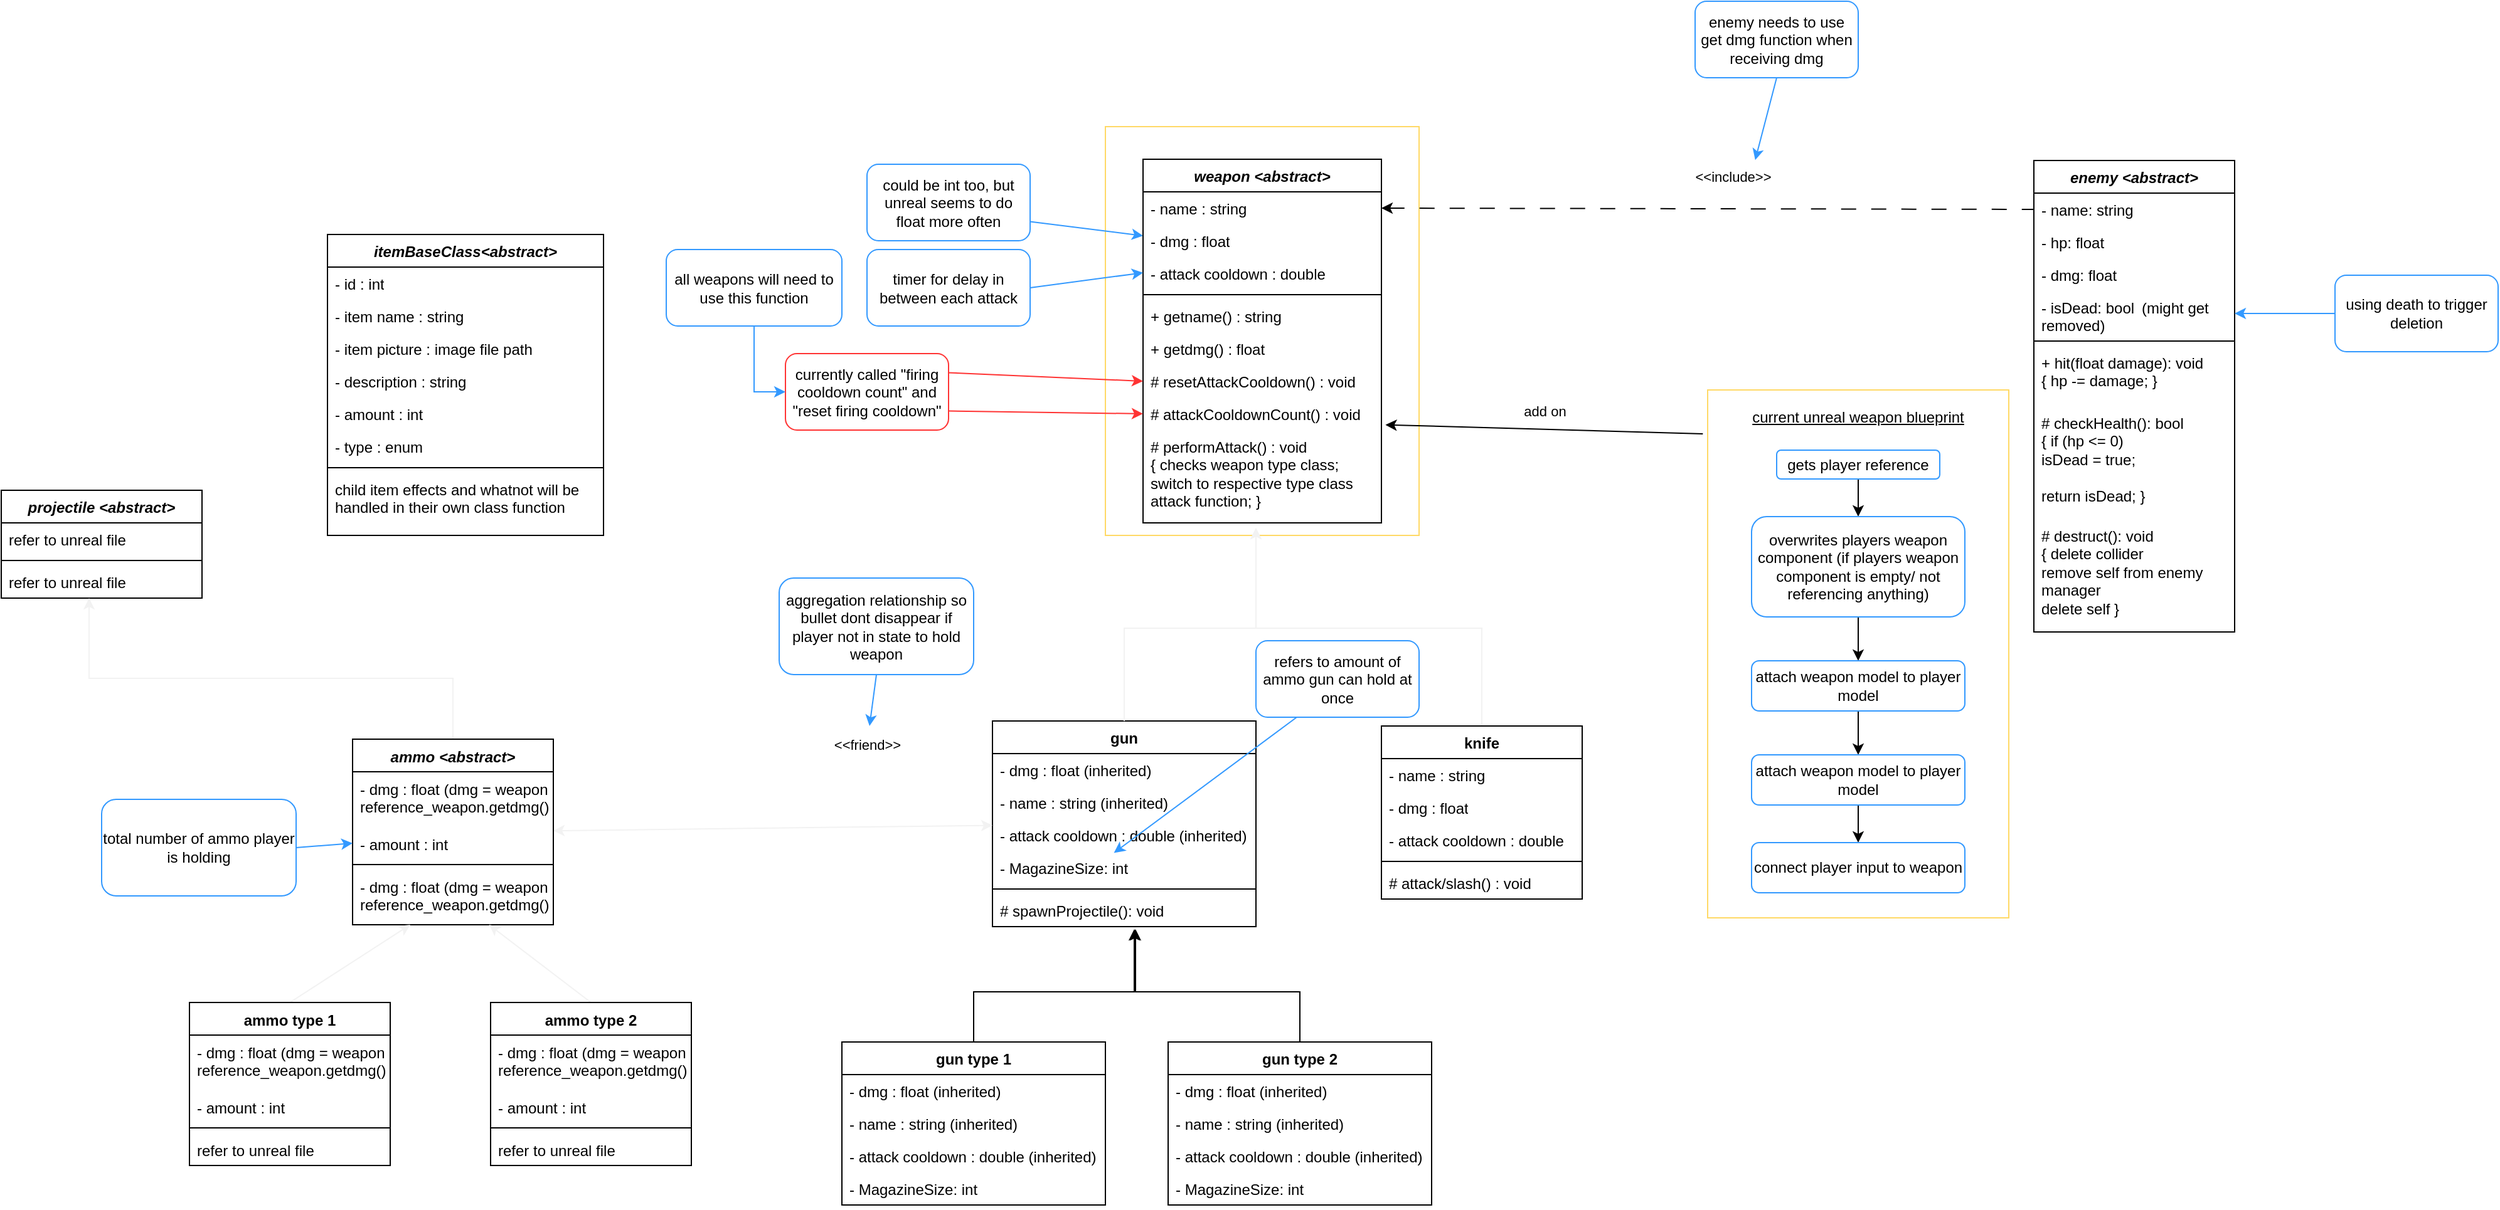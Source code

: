 <mxfile version="24.6.4" type="device">
  <diagram name="Page-1" id="6MPBKqMcZj6GRGKp0TaY">
    <mxGraphModel dx="1582" dy="923" grid="1" gridSize="10" guides="1" tooltips="1" connect="1" arrows="1" fold="1" page="0" pageScale="1" pageWidth="850" pageHeight="1100" math="0" shadow="0">
      <root>
        <mxCell id="0" />
        <mxCell id="1" parent="0" />
        <mxCell id="6zPrzkhNBLhy1z3i9wGa-2" value="" style="whiteSpace=wrap;html=1;fillColor=none;strokeColor=#FFD966;movable=1;resizable=1;rotatable=1;deletable=1;editable=1;locked=0;connectable=1;" parent="1" vertex="1">
          <mxGeometry x="440" y="-250" width="250" height="326" as="geometry" />
        </mxCell>
        <mxCell id="JXRb00SrN08mzoMpd-NG-2" value="gun" style="swimlane;fontStyle=1;align=center;verticalAlign=top;childLayout=stackLayout;horizontal=1;startSize=26;horizontalStack=0;resizeParent=1;resizeParentMax=0;resizeLast=0;collapsible=1;marginBottom=0;whiteSpace=wrap;html=1;" parent="1" vertex="1">
          <mxGeometry x="350" y="224" width="210" height="164" as="geometry" />
        </mxCell>
        <mxCell id="JXRb00SrN08mzoMpd-NG-5" value="- dmg : float (inherited)" style="text;strokeColor=none;fillColor=none;align=left;verticalAlign=top;spacingLeft=4;spacingRight=4;overflow=hidden;rotatable=0;points=[[0,0.5],[1,0.5]];portConstraint=eastwest;whiteSpace=wrap;html=1;" parent="JXRb00SrN08mzoMpd-NG-2" vertex="1">
          <mxGeometry y="26" width="210" height="26" as="geometry" />
        </mxCell>
        <mxCell id="JXRb00SrN08mzoMpd-NG-3" value="- name : string (inherited)" style="text;strokeColor=none;fillColor=none;align=left;verticalAlign=top;spacingLeft=4;spacingRight=4;overflow=hidden;rotatable=0;points=[[0,0.5],[1,0.5]];portConstraint=eastwest;whiteSpace=wrap;html=1;" parent="JXRb00SrN08mzoMpd-NG-2" vertex="1">
          <mxGeometry y="52" width="210" height="26" as="geometry" />
        </mxCell>
        <mxCell id="6zPrzkhNBLhy1z3i9wGa-43" value="- attack cooldown : double (inherited)" style="text;strokeColor=none;fillColor=none;align=left;verticalAlign=top;spacingLeft=4;spacingRight=4;overflow=hidden;rotatable=0;points=[[0,0.5],[1,0.5]];portConstraint=eastwest;whiteSpace=wrap;html=1;" parent="JXRb00SrN08mzoMpd-NG-2" vertex="1">
          <mxGeometry y="78" width="210" height="26" as="geometry" />
        </mxCell>
        <mxCell id="JXRb00SrN08mzoMpd-NG-10" value="- MagazineSize: int" style="text;strokeColor=none;fillColor=none;align=left;verticalAlign=top;spacingLeft=4;spacingRight=4;overflow=hidden;rotatable=0;points=[[0,0.5],[1,0.5]];portConstraint=eastwest;whiteSpace=wrap;html=1;" parent="JXRb00SrN08mzoMpd-NG-2" vertex="1">
          <mxGeometry y="104" width="210" height="26" as="geometry" />
        </mxCell>
        <mxCell id="_mh84VMPJjk686MAF9o1-27" value="" style="line;strokeWidth=1;fillColor=none;align=left;verticalAlign=middle;spacingTop=-1;spacingLeft=3;spacingRight=3;rotatable=0;labelPosition=right;points=[];portConstraint=eastwest;strokeColor=inherit;" parent="JXRb00SrN08mzoMpd-NG-2" vertex="1">
          <mxGeometry y="130" width="210" height="8" as="geometry" />
        </mxCell>
        <mxCell id="_mh84VMPJjk686MAF9o1-26" value="# spawnProjectile(): void" style="text;strokeColor=none;fillColor=none;align=left;verticalAlign=top;spacingLeft=4;spacingRight=4;overflow=hidden;rotatable=0;points=[[0,0.5],[1,0.5]];portConstraint=eastwest;whiteSpace=wrap;html=1;" parent="JXRb00SrN08mzoMpd-NG-2" vertex="1">
          <mxGeometry y="138" width="210" height="26" as="geometry" />
        </mxCell>
        <mxCell id="JXRb00SrN08mzoMpd-NG-8" style="rounded=0;orthogonalLoop=1;jettySize=auto;html=1;exitX=1;exitY=0.75;exitDx=0;exitDy=0;strokeColor=#3399FF;endArrow=classic;endFill=1;entryX=0;entryY=0.346;entryDx=0;entryDy=0;entryPerimeter=0;" parent="1" source="6zPrzkhNBLhy1z3i9wGa-31" target="6zPrzkhNBLhy1z3i9wGa-23" edge="1">
          <mxGeometry relative="1" as="geometry">
            <mxPoint x="750" y="-80.5" as="sourcePoint" />
            <mxPoint x="470" y="-50" as="targetPoint" />
          </mxGeometry>
        </mxCell>
        <mxCell id="JXRb00SrN08mzoMpd-NG-12" style="rounded=0;orthogonalLoop=1;jettySize=auto;html=1;exitX=0.25;exitY=1;exitDx=0;exitDy=0;entryX=0.461;entryY=0.046;entryDx=0;entryDy=0;entryPerimeter=0;strokeColor=#3399FF;" parent="1" source="6zPrzkhNBLhy1z3i9wGa-32" target="JXRb00SrN08mzoMpd-NG-10" edge="1">
          <mxGeometry relative="1" as="geometry">
            <mxPoint x="600" y="288.5" as="sourcePoint" />
          </mxGeometry>
        </mxCell>
        <mxCell id="JXRb00SrN08mzoMpd-NG-13" value="&lt;i&gt;projectile &amp;lt;abstract&amp;gt;&lt;/i&gt;" style="swimlane;fontStyle=1;align=center;verticalAlign=top;childLayout=stackLayout;horizontal=1;startSize=26;horizontalStack=0;resizeParent=1;resizeParentMax=0;resizeLast=0;collapsible=1;marginBottom=0;whiteSpace=wrap;html=1;" parent="1" vertex="1">
          <mxGeometry x="-440" y="40" width="160" height="86" as="geometry" />
        </mxCell>
        <mxCell id="JXRb00SrN08mzoMpd-NG-14" value="refer to unreal file" style="text;strokeColor=none;fillColor=none;align=left;verticalAlign=top;spacingLeft=4;spacingRight=4;overflow=hidden;rotatable=0;points=[[0,0.5],[1,0.5]];portConstraint=eastwest;whiteSpace=wrap;html=1;" parent="JXRb00SrN08mzoMpd-NG-13" vertex="1">
          <mxGeometry y="26" width="160" height="26" as="geometry" />
        </mxCell>
        <mxCell id="JXRb00SrN08mzoMpd-NG-17" value="" style="line;strokeWidth=1;fillColor=none;align=left;verticalAlign=middle;spacingTop=-1;spacingLeft=3;spacingRight=3;rotatable=0;labelPosition=right;points=[];portConstraint=eastwest;strokeColor=inherit;" parent="JXRb00SrN08mzoMpd-NG-13" vertex="1">
          <mxGeometry y="52" width="160" height="8" as="geometry" />
        </mxCell>
        <mxCell id="JXRb00SrN08mzoMpd-NG-23" value="refer to unreal file" style="text;strokeColor=none;fillColor=none;align=left;verticalAlign=top;spacingLeft=4;spacingRight=4;overflow=hidden;rotatable=0;points=[[0,0.5],[1,0.5]];portConstraint=eastwest;whiteSpace=wrap;html=1;" parent="JXRb00SrN08mzoMpd-NG-13" vertex="1">
          <mxGeometry y="60" width="160" height="26" as="geometry" />
        </mxCell>
        <mxCell id="JXRb00SrN08mzoMpd-NG-29" style="edgeStyle=none;rounded=0;orthogonalLoop=1;jettySize=auto;html=1;strokeColor=#F2F2F2;align=center;verticalAlign=middle;fontFamily=Helvetica;fontSize=11;fontColor=default;labelBackgroundColor=default;endArrow=classic;startArrow=classic;startFill=1;" parent="1" source="JXRb00SrN08mzoMpd-NG-24" target="JXRb00SrN08mzoMpd-NG-2" edge="1">
          <mxGeometry relative="1" as="geometry" />
        </mxCell>
        <mxCell id="JXRb00SrN08mzoMpd-NG-32" style="edgeStyle=orthogonalEdgeStyle;rounded=0;orthogonalLoop=1;jettySize=auto;html=1;exitX=0.5;exitY=0;exitDx=0;exitDy=0;strokeColor=#F2F2F2;align=center;verticalAlign=middle;fontFamily=Helvetica;fontSize=11;fontColor=default;labelBackgroundColor=default;endArrow=classic;" parent="1" source="JXRb00SrN08mzoMpd-NG-24" target="JXRb00SrN08mzoMpd-NG-23" edge="1">
          <mxGeometry relative="1" as="geometry">
            <Array as="points">
              <mxPoint x="-80" y="190" />
              <mxPoint x="-370" y="190" />
            </Array>
          </mxGeometry>
        </mxCell>
        <mxCell id="JXRb00SrN08mzoMpd-NG-24" value="&lt;i&gt;ammo &amp;lt;abstract&amp;gt;&lt;/i&gt;" style="swimlane;fontStyle=1;align=center;verticalAlign=top;childLayout=stackLayout;horizontal=1;startSize=26;horizontalStack=0;resizeParent=1;resizeParentMax=0;resizeLast=0;collapsible=1;marginBottom=0;whiteSpace=wrap;html=1;" parent="1" vertex="1">
          <mxGeometry x="-160" y="238.5" width="160" height="148" as="geometry" />
        </mxCell>
        <mxCell id="JXRb00SrN08mzoMpd-NG-35" value="- dmg : float (dmg = weapon reference_weapon.getdmg()}" style="text;strokeColor=none;fillColor=none;align=left;verticalAlign=top;spacingLeft=4;spacingRight=4;overflow=hidden;rotatable=0;points=[[0,0.5],[1,0.5]];portConstraint=eastwest;whiteSpace=wrap;html=1;" parent="JXRb00SrN08mzoMpd-NG-24" vertex="1">
          <mxGeometry y="26" width="160" height="44" as="geometry" />
        </mxCell>
        <mxCell id="JXRb00SrN08mzoMpd-NG-27" value="- amount : int" style="text;strokeColor=none;fillColor=none;align=left;verticalAlign=top;spacingLeft=4;spacingRight=4;overflow=hidden;rotatable=0;points=[[0,0.5],[1,0.5]];portConstraint=eastwest;whiteSpace=wrap;html=1;" parent="JXRb00SrN08mzoMpd-NG-24" vertex="1">
          <mxGeometry y="70" width="160" height="26" as="geometry" />
        </mxCell>
        <mxCell id="JXRb00SrN08mzoMpd-NG-26" value="" style="line;strokeWidth=1;fillColor=none;align=left;verticalAlign=middle;spacingTop=-1;spacingLeft=3;spacingRight=3;rotatable=0;labelPosition=right;points=[];portConstraint=eastwest;strokeColor=inherit;" parent="JXRb00SrN08mzoMpd-NG-24" vertex="1">
          <mxGeometry y="96" width="160" height="8" as="geometry" />
        </mxCell>
        <mxCell id="JXRb00SrN08mzoMpd-NG-48" value="- dmg : float (dmg = weapon reference_weapon.getdmg()}" style="text;strokeColor=none;fillColor=none;align=left;verticalAlign=top;spacingLeft=4;spacingRight=4;overflow=hidden;rotatable=0;points=[[0,0.5],[1,0.5]];portConstraint=eastwest;whiteSpace=wrap;html=1;" parent="JXRb00SrN08mzoMpd-NG-24" vertex="1">
          <mxGeometry y="104" width="160" height="44" as="geometry" />
        </mxCell>
        <mxCell id="JXRb00SrN08mzoMpd-NG-31" value="&amp;lt;&amp;lt;friend&amp;gt;&amp;gt;" style="text;html=1;align=center;verticalAlign=middle;resizable=0;points=[];autosize=1;strokeColor=none;fillColor=none;fontFamily=Helvetica;fontSize=11;fontColor=default;labelBackgroundColor=default;" parent="1" vertex="1">
          <mxGeometry x="210" y="228" width="80" height="30" as="geometry" />
        </mxCell>
        <mxCell id="JXRb00SrN08mzoMpd-NG-45" style="edgeStyle=none;rounded=0;orthogonalLoop=1;jettySize=auto;html=1;exitX=0.5;exitY=0;exitDx=0;exitDy=0;strokeColor=#F2F2F2;align=center;verticalAlign=middle;fontFamily=Helvetica;fontSize=11;fontColor=default;labelBackgroundColor=default;endArrow=classic;" parent="1" source="JXRb00SrN08mzoMpd-NG-37" target="JXRb00SrN08mzoMpd-NG-48" edge="1">
          <mxGeometry relative="1" as="geometry" />
        </mxCell>
        <mxCell id="JXRb00SrN08mzoMpd-NG-37" value="ammo type 1" style="swimlane;fontStyle=1;align=center;verticalAlign=top;childLayout=stackLayout;horizontal=1;startSize=26;horizontalStack=0;resizeParent=1;resizeParentMax=0;resizeLast=0;collapsible=1;marginBottom=0;whiteSpace=wrap;html=1;" parent="1" vertex="1">
          <mxGeometry x="-290" y="448.5" width="160" height="130" as="geometry" />
        </mxCell>
        <mxCell id="JXRb00SrN08mzoMpd-NG-38" value="- dmg : float (dmg = weapon reference_weapon.getdmg()}" style="text;strokeColor=none;fillColor=none;align=left;verticalAlign=top;spacingLeft=4;spacingRight=4;overflow=hidden;rotatable=0;points=[[0,0.5],[1,0.5]];portConstraint=eastwest;whiteSpace=wrap;html=1;" parent="JXRb00SrN08mzoMpd-NG-37" vertex="1">
          <mxGeometry y="26" width="160" height="44" as="geometry" />
        </mxCell>
        <mxCell id="JXRb00SrN08mzoMpd-NG-51" value="- amount : int" style="text;strokeColor=none;fillColor=none;align=left;verticalAlign=top;spacingLeft=4;spacingRight=4;overflow=hidden;rotatable=0;points=[[0,0.5],[1,0.5]];portConstraint=eastwest;whiteSpace=wrap;html=1;" parent="JXRb00SrN08mzoMpd-NG-37" vertex="1">
          <mxGeometry y="70" width="160" height="26" as="geometry" />
        </mxCell>
        <mxCell id="JXRb00SrN08mzoMpd-NG-39" value="" style="line;strokeWidth=1;fillColor=none;align=left;verticalAlign=middle;spacingTop=-1;spacingLeft=3;spacingRight=3;rotatable=0;labelPosition=right;points=[];portConstraint=eastwest;strokeColor=inherit;" parent="JXRb00SrN08mzoMpd-NG-37" vertex="1">
          <mxGeometry y="96" width="160" height="8" as="geometry" />
        </mxCell>
        <mxCell id="JXRb00SrN08mzoMpd-NG-40" value="refer to unreal file" style="text;strokeColor=none;fillColor=none;align=left;verticalAlign=top;spacingLeft=4;spacingRight=4;overflow=hidden;rotatable=0;points=[[0,0.5],[1,0.5]];portConstraint=eastwest;whiteSpace=wrap;html=1;" parent="JXRb00SrN08mzoMpd-NG-37" vertex="1">
          <mxGeometry y="104" width="160" height="26" as="geometry" />
        </mxCell>
        <mxCell id="JXRb00SrN08mzoMpd-NG-46" style="edgeStyle=none;rounded=0;orthogonalLoop=1;jettySize=auto;html=1;exitX=0.5;exitY=0;exitDx=0;exitDy=0;strokeColor=#F2F2F2;align=center;verticalAlign=middle;fontFamily=Helvetica;fontSize=11;fontColor=default;labelBackgroundColor=default;endArrow=classic;" parent="1" source="JXRb00SrN08mzoMpd-NG-41" target="JXRb00SrN08mzoMpd-NG-48" edge="1">
          <mxGeometry relative="1" as="geometry" />
        </mxCell>
        <mxCell id="JXRb00SrN08mzoMpd-NG-41" value="ammo type 2" style="swimlane;fontStyle=1;align=center;verticalAlign=top;childLayout=stackLayout;horizontal=1;startSize=26;horizontalStack=0;resizeParent=1;resizeParentMax=0;resizeLast=0;collapsible=1;marginBottom=0;whiteSpace=wrap;html=1;" parent="1" vertex="1">
          <mxGeometry x="-50" y="448.5" width="160" height="130" as="geometry" />
        </mxCell>
        <mxCell id="JXRb00SrN08mzoMpd-NG-42" value="- dmg : float (dmg = weapon reference_weapon.getdmg()}" style="text;strokeColor=none;fillColor=none;align=left;verticalAlign=top;spacingLeft=4;spacingRight=4;overflow=hidden;rotatable=0;points=[[0,0.5],[1,0.5]];portConstraint=eastwest;whiteSpace=wrap;html=1;" parent="JXRb00SrN08mzoMpd-NG-41" vertex="1">
          <mxGeometry y="26" width="160" height="44" as="geometry" />
        </mxCell>
        <mxCell id="JXRb00SrN08mzoMpd-NG-61" value="- amount : int" style="text;strokeColor=none;fillColor=none;align=left;verticalAlign=top;spacingLeft=4;spacingRight=4;overflow=hidden;rotatable=0;points=[[0,0.5],[1,0.5]];portConstraint=eastwest;whiteSpace=wrap;html=1;" parent="JXRb00SrN08mzoMpd-NG-41" vertex="1">
          <mxGeometry y="70" width="160" height="26" as="geometry" />
        </mxCell>
        <mxCell id="JXRb00SrN08mzoMpd-NG-43" value="" style="line;strokeWidth=1;fillColor=none;align=left;verticalAlign=middle;spacingTop=-1;spacingLeft=3;spacingRight=3;rotatable=0;labelPosition=right;points=[];portConstraint=eastwest;strokeColor=inherit;" parent="JXRb00SrN08mzoMpd-NG-41" vertex="1">
          <mxGeometry y="96" width="160" height="8" as="geometry" />
        </mxCell>
        <mxCell id="JXRb00SrN08mzoMpd-NG-44" value="refer to unreal file" style="text;strokeColor=none;fillColor=none;align=left;verticalAlign=top;spacingLeft=4;spacingRight=4;overflow=hidden;rotatable=0;points=[[0,0.5],[1,0.5]];portConstraint=eastwest;whiteSpace=wrap;html=1;" parent="JXRb00SrN08mzoMpd-NG-41" vertex="1">
          <mxGeometry y="104" width="160" height="26" as="geometry" />
        </mxCell>
        <mxCell id="6zPrzkhNBLhy1z3i9wGa-16" style="edgeStyle=none;rounded=0;orthogonalLoop=1;jettySize=auto;html=1;exitX=0.5;exitY=1;exitDx=0;exitDy=0;strokeColor=#3399FF;align=center;verticalAlign=middle;fontFamily=Helvetica;fontSize=11;fontColor=default;labelBackgroundColor=default;endArrow=classic;" parent="1" source="JXRb00SrN08mzoMpd-NG-47" target="JXRb00SrN08mzoMpd-NG-31" edge="1">
          <mxGeometry relative="1" as="geometry" />
        </mxCell>
        <mxCell id="JXRb00SrN08mzoMpd-NG-47" value="aggregation relationship so bullet dont disappear if player not in state to hold weapon" style="html=1;whiteSpace=wrap;fillColor=none;rounded=1;strokeColor=#3399FF;" parent="1" vertex="1">
          <mxGeometry x="180" y="110" width="155" height="77" as="geometry" />
        </mxCell>
        <mxCell id="JXRb00SrN08mzoMpd-NG-50" style="edgeStyle=none;rounded=0;orthogonalLoop=1;jettySize=auto;html=1;exitX=1;exitY=0.5;exitDx=0;exitDy=0;entryX=0;entryY=0.5;entryDx=0;entryDy=0;strokeColor=#3399FF;align=center;verticalAlign=middle;fontFamily=Helvetica;fontSize=11;fontColor=default;labelBackgroundColor=default;endArrow=classic;" parent="1" source="JXRb00SrN08mzoMpd-NG-49" target="JXRb00SrN08mzoMpd-NG-27" edge="1">
          <mxGeometry relative="1" as="geometry" />
        </mxCell>
        <mxCell id="JXRb00SrN08mzoMpd-NG-49" value="total number of ammo player is holding" style="html=1;whiteSpace=wrap;fillColor=none;rounded=1;strokeColor=#3399FF;" parent="1" vertex="1">
          <mxGeometry x="-360" y="286.5" width="155" height="77" as="geometry" />
        </mxCell>
        <mxCell id="6zPrzkhNBLhy1z3i9wGa-4" style="rounded=0;orthogonalLoop=1;jettySize=auto;html=1;exitX=1.017;exitY=0.839;exitDx=0;exitDy=0;exitPerimeter=0;entryX=-0.016;entryY=0.083;entryDx=0;entryDy=0;entryPerimeter=0;endArrow=none;endFill=0;startArrow=classic;startFill=1;" parent="1" source="_mh84VMPJjk686MAF9o1-2" target="6zPrzkhNBLhy1z3i9wGa-5" edge="1">
          <mxGeometry relative="1" as="geometry">
            <mxPoint x="920" y="120" as="targetPoint" />
            <mxPoint x="670" y="36.25" as="sourcePoint" />
          </mxGeometry>
        </mxCell>
        <mxCell id="6zPrzkhNBLhy1z3i9wGa-21" value="&lt;i&gt;weapon &amp;lt;abstract&amp;gt;&lt;/i&gt;" style="swimlane;fontStyle=1;align=center;verticalAlign=top;childLayout=stackLayout;horizontal=1;startSize=26;horizontalStack=0;resizeParent=1;resizeParentMax=0;resizeLast=0;collapsible=1;marginBottom=0;whiteSpace=wrap;html=1;" parent="1" vertex="1">
          <mxGeometry x="470" y="-224" width="190" height="290" as="geometry" />
        </mxCell>
        <mxCell id="6zPrzkhNBLhy1z3i9wGa-22" value="- name : string" style="text;strokeColor=none;fillColor=none;align=left;verticalAlign=top;spacingLeft=4;spacingRight=4;overflow=hidden;rotatable=0;points=[[0,0.5],[1,0.5]];portConstraint=eastwest;whiteSpace=wrap;html=1;" parent="6zPrzkhNBLhy1z3i9wGa-21" vertex="1">
          <mxGeometry y="26" width="190" height="26" as="geometry" />
        </mxCell>
        <mxCell id="6zPrzkhNBLhy1z3i9wGa-23" value="- dmg : float" style="text;strokeColor=none;fillColor=none;align=left;verticalAlign=top;spacingLeft=4;spacingRight=4;overflow=hidden;rotatable=0;points=[[0,0.5],[1,0.5]];portConstraint=eastwest;whiteSpace=wrap;html=1;" parent="6zPrzkhNBLhy1z3i9wGa-21" vertex="1">
          <mxGeometry y="52" width="190" height="26" as="geometry" />
        </mxCell>
        <mxCell id="6zPrzkhNBLhy1z3i9wGa-39" value="- attack cooldown : double" style="text;strokeColor=none;fillColor=none;align=left;verticalAlign=top;spacingLeft=4;spacingRight=4;overflow=hidden;rotatable=0;points=[[0,0.5],[1,0.5]];portConstraint=eastwest;whiteSpace=wrap;html=1;" parent="6zPrzkhNBLhy1z3i9wGa-21" vertex="1">
          <mxGeometry y="78" width="190" height="26" as="geometry" />
        </mxCell>
        <mxCell id="6zPrzkhNBLhy1z3i9wGa-25" value="" style="line;strokeWidth=1;fillColor=none;align=left;verticalAlign=middle;spacingTop=-1;spacingLeft=3;spacingRight=3;rotatable=0;labelPosition=right;points=[];portConstraint=eastwest;strokeColor=inherit;" parent="6zPrzkhNBLhy1z3i9wGa-21" vertex="1">
          <mxGeometry y="104" width="190" height="8" as="geometry" />
        </mxCell>
        <mxCell id="6zPrzkhNBLhy1z3i9wGa-26" value="+ getname() : string" style="text;strokeColor=none;fillColor=none;align=left;verticalAlign=top;spacingLeft=4;spacingRight=4;overflow=hidden;rotatable=0;points=[[0,0.5],[1,0.5]];portConstraint=eastwest;whiteSpace=wrap;html=1;" parent="6zPrzkhNBLhy1z3i9wGa-21" vertex="1">
          <mxGeometry y="112" width="190" height="26" as="geometry" />
        </mxCell>
        <mxCell id="6zPrzkhNBLhy1z3i9wGa-27" value="+ getdmg() : float" style="text;strokeColor=none;fillColor=none;align=left;verticalAlign=top;spacingLeft=4;spacingRight=4;overflow=hidden;rotatable=0;points=[[0,0.5],[1,0.5]];portConstraint=eastwest;whiteSpace=wrap;html=1;" parent="6zPrzkhNBLhy1z3i9wGa-21" vertex="1">
          <mxGeometry y="138" width="190" height="26" as="geometry" />
        </mxCell>
        <mxCell id="_mh84VMPJjk686MAF9o1-1" value="# resetAttackCooldown() : void" style="text;strokeColor=none;fillColor=none;align=left;verticalAlign=top;spacingLeft=4;spacingRight=4;overflow=hidden;rotatable=0;points=[[0,0.5],[1,0.5]];portConstraint=eastwest;whiteSpace=wrap;html=1;" parent="6zPrzkhNBLhy1z3i9wGa-21" vertex="1">
          <mxGeometry y="164" width="190" height="26" as="geometry" />
        </mxCell>
        <mxCell id="_mh84VMPJjk686MAF9o1-2" value="# attackCooldownCount() : void" style="text;strokeColor=none;fillColor=none;align=left;verticalAlign=top;spacingLeft=4;spacingRight=4;overflow=hidden;rotatable=0;points=[[0,0.5],[1,0.5]];portConstraint=eastwest;whiteSpace=wrap;html=1;" parent="6zPrzkhNBLhy1z3i9wGa-21" vertex="1">
          <mxGeometry y="190" width="190" height="26" as="geometry" />
        </mxCell>
        <mxCell id="_mh84VMPJjk686MAF9o1-30" value="# performAttack() : void&lt;div&gt;{ checks weapon type class;&lt;/div&gt;&lt;div&gt;switch to respective type class attack function; }&lt;/div&gt;" style="text;strokeColor=none;fillColor=none;align=left;verticalAlign=top;spacingLeft=4;spacingRight=4;overflow=hidden;rotatable=0;points=[[0,0.5],[1,0.5]];portConstraint=eastwest;whiteSpace=wrap;html=1;" parent="6zPrzkhNBLhy1z3i9wGa-21" vertex="1">
          <mxGeometry y="216" width="190" height="74" as="geometry" />
        </mxCell>
        <mxCell id="6zPrzkhNBLhy1z3i9wGa-31" value="could be int too, but unreal seems to do float more often" style="html=1;whiteSpace=wrap;fillColor=none;rounded=1;strokeColor=#3399FF;" parent="1" vertex="1">
          <mxGeometry x="250" y="-220" width="130" height="61" as="geometry" />
        </mxCell>
        <mxCell id="6zPrzkhNBLhy1z3i9wGa-32" value="refers to amount of ammo gun can hold at once" style="html=1;whiteSpace=wrap;fillColor=none;rounded=1;strokeColor=#3399FF;" parent="1" vertex="1">
          <mxGeometry x="560" y="160" width="130" height="61" as="geometry" />
        </mxCell>
        <mxCell id="6zPrzkhNBLhy1z3i9wGa-33" style="edgeStyle=orthogonalEdgeStyle;rounded=0;orthogonalLoop=1;jettySize=auto;html=1;exitX=0.5;exitY=0;exitDx=0;exitDy=0;strokeColor=#F2F2F2;align=center;verticalAlign=middle;fontFamily=Helvetica;fontSize=11;fontColor=default;labelBackgroundColor=default;endArrow=classic;" parent="1" source="JXRb00SrN08mzoMpd-NG-2" edge="1">
          <mxGeometry relative="1" as="geometry">
            <mxPoint x="560" y="70" as="targetPoint" />
            <Array as="points">
              <mxPoint x="455" y="150" />
              <mxPoint x="560" y="150" />
            </Array>
          </mxGeometry>
        </mxCell>
        <mxCell id="6zPrzkhNBLhy1z3i9wGa-38" style="rounded=0;orthogonalLoop=1;jettySize=auto;html=1;exitX=0.5;exitY=0;exitDx=0;exitDy=0;strokeColor=#F2F2F2;align=center;verticalAlign=middle;fontFamily=Helvetica;fontSize=11;fontColor=default;labelBackgroundColor=default;endArrow=classic;edgeStyle=orthogonalEdgeStyle;" parent="1" source="6zPrzkhNBLhy1z3i9wGa-34" edge="1">
          <mxGeometry relative="1" as="geometry">
            <mxPoint x="560" y="70" as="targetPoint" />
            <Array as="points">
              <mxPoint x="740" y="150" />
              <mxPoint x="560" y="150" />
            </Array>
          </mxGeometry>
        </mxCell>
        <mxCell id="6zPrzkhNBLhy1z3i9wGa-34" value="knife" style="swimlane;fontStyle=1;align=center;verticalAlign=top;childLayout=stackLayout;horizontal=1;startSize=26;horizontalStack=0;resizeParent=1;resizeParentMax=0;resizeLast=0;collapsible=1;marginBottom=0;whiteSpace=wrap;html=1;" parent="1" vertex="1">
          <mxGeometry x="660" y="228" width="160" height="138" as="geometry" />
        </mxCell>
        <mxCell id="6zPrzkhNBLhy1z3i9wGa-35" value="- name : string" style="text;strokeColor=none;fillColor=none;align=left;verticalAlign=top;spacingLeft=4;spacingRight=4;overflow=hidden;rotatable=0;points=[[0,0.5],[1,0.5]];portConstraint=eastwest;whiteSpace=wrap;html=1;" parent="6zPrzkhNBLhy1z3i9wGa-34" vertex="1">
          <mxGeometry y="26" width="160" height="26" as="geometry" />
        </mxCell>
        <mxCell id="6zPrzkhNBLhy1z3i9wGa-36" value="- dmg : float" style="text;strokeColor=none;fillColor=none;align=left;verticalAlign=top;spacingLeft=4;spacingRight=4;overflow=hidden;rotatable=0;points=[[0,0.5],[1,0.5]];portConstraint=eastwest;whiteSpace=wrap;html=1;" parent="6zPrzkhNBLhy1z3i9wGa-34" vertex="1">
          <mxGeometry y="52" width="160" height="26" as="geometry" />
        </mxCell>
        <mxCell id="6zPrzkhNBLhy1z3i9wGa-42" value="- attack cooldown : double" style="text;strokeColor=none;fillColor=none;align=left;verticalAlign=top;spacingLeft=4;spacingRight=4;overflow=hidden;rotatable=0;points=[[0,0.5],[1,0.5]];portConstraint=eastwest;whiteSpace=wrap;html=1;" parent="6zPrzkhNBLhy1z3i9wGa-34" vertex="1">
          <mxGeometry y="78" width="160" height="26" as="geometry" />
        </mxCell>
        <mxCell id="_mh84VMPJjk686MAF9o1-29" value="" style="line;strokeWidth=1;fillColor=none;align=left;verticalAlign=middle;spacingTop=-1;spacingLeft=3;spacingRight=3;rotatable=0;labelPosition=right;points=[];portConstraint=eastwest;strokeColor=inherit;" parent="6zPrzkhNBLhy1z3i9wGa-34" vertex="1">
          <mxGeometry y="104" width="160" height="8" as="geometry" />
        </mxCell>
        <mxCell id="_mh84VMPJjk686MAF9o1-28" value="# attack/slash() : void" style="text;strokeColor=none;fillColor=none;align=left;verticalAlign=top;spacingLeft=4;spacingRight=4;overflow=hidden;rotatable=0;points=[[0,0.5],[1,0.5]];portConstraint=eastwest;whiteSpace=wrap;html=1;" parent="6zPrzkhNBLhy1z3i9wGa-34" vertex="1">
          <mxGeometry y="112" width="160" height="26" as="geometry" />
        </mxCell>
        <mxCell id="6zPrzkhNBLhy1z3i9wGa-41" style="edgeStyle=none;rounded=0;orthogonalLoop=1;jettySize=auto;html=1;strokeColor=#3399FF;align=center;verticalAlign=middle;fontFamily=Helvetica;fontSize=11;fontColor=default;labelBackgroundColor=default;endArrow=classic;entryX=0;entryY=0.481;entryDx=0;entryDy=0;entryPerimeter=0;exitX=1;exitY=0.5;exitDx=0;exitDy=0;" parent="1" source="6zPrzkhNBLhy1z3i9wGa-40" target="6zPrzkhNBLhy1z3i9wGa-39" edge="1">
          <mxGeometry relative="1" as="geometry">
            <mxPoint x="320" y="-30" as="sourcePoint" />
            <mxPoint x="470" y="-30" as="targetPoint" />
          </mxGeometry>
        </mxCell>
        <mxCell id="6zPrzkhNBLhy1z3i9wGa-40" value="timer for delay in between each attack" style="html=1;whiteSpace=wrap;fillColor=none;rounded=1;strokeColor=#3399FF;" parent="1" vertex="1">
          <mxGeometry x="250" y="-152" width="130" height="61" as="geometry" />
        </mxCell>
        <mxCell id="6zPrzkhNBLhy1z3i9wGa-44" value="" style="group" parent="1" vertex="1" connectable="0">
          <mxGeometry x="920" y="-40" width="240" height="421" as="geometry" />
        </mxCell>
        <mxCell id="6zPrzkhNBLhy1z3i9wGa-5" value="" style="whiteSpace=wrap;html=1;fillColor=none;strokeColor=#FFD966;" parent="6zPrzkhNBLhy1z3i9wGa-44" vertex="1">
          <mxGeometry width="240" height="421" as="geometry" />
        </mxCell>
        <mxCell id="6zPrzkhNBLhy1z3i9wGa-6" value="current unreal weapon blueprint" style="html=1;whiteSpace=wrap;fillColor=none;rounded=1;strokeColor=none;fontStyle=4" parent="6zPrzkhNBLhy1z3i9wGa-44" vertex="1">
          <mxGeometry x="25" y="11" width="190" height="22" as="geometry" />
        </mxCell>
        <mxCell id="6zPrzkhNBLhy1z3i9wGa-9" style="edgeStyle=orthogonalEdgeStyle;rounded=0;orthogonalLoop=1;jettySize=auto;html=1;exitX=0.5;exitY=1;exitDx=0;exitDy=0;entryX=0.5;entryY=0;entryDx=0;entryDy=0;" parent="6zPrzkhNBLhy1z3i9wGa-44" source="6zPrzkhNBLhy1z3i9wGa-7" target="6zPrzkhNBLhy1z3i9wGa-8" edge="1">
          <mxGeometry relative="1" as="geometry" />
        </mxCell>
        <mxCell id="6zPrzkhNBLhy1z3i9wGa-7" value="gets player reference" style="html=1;whiteSpace=wrap;fillColor=none;rounded=1;strokeColor=#3399FF;" parent="6zPrzkhNBLhy1z3i9wGa-44" vertex="1">
          <mxGeometry x="55" y="48" width="130" height="23" as="geometry" />
        </mxCell>
        <mxCell id="6zPrzkhNBLhy1z3i9wGa-11" style="edgeStyle=orthogonalEdgeStyle;rounded=0;orthogonalLoop=1;jettySize=auto;html=1;exitX=0.5;exitY=1;exitDx=0;exitDy=0;entryX=0.5;entryY=0;entryDx=0;entryDy=0;" parent="6zPrzkhNBLhy1z3i9wGa-44" source="6zPrzkhNBLhy1z3i9wGa-8" target="6zPrzkhNBLhy1z3i9wGa-10" edge="1">
          <mxGeometry relative="1" as="geometry" />
        </mxCell>
        <mxCell id="6zPrzkhNBLhy1z3i9wGa-8" value="overwrites players weapon component (if players weapon component is empty/ not referencing anything)" style="html=1;whiteSpace=wrap;fillColor=none;rounded=1;strokeColor=#3399FF;" parent="6zPrzkhNBLhy1z3i9wGa-44" vertex="1">
          <mxGeometry x="35" y="101" width="170" height="80" as="geometry" />
        </mxCell>
        <mxCell id="6zPrzkhNBLhy1z3i9wGa-13" style="edgeStyle=orthogonalEdgeStyle;rounded=0;orthogonalLoop=1;jettySize=auto;html=1;exitX=0.5;exitY=1;exitDx=0;exitDy=0;entryX=0.5;entryY=0;entryDx=0;entryDy=0;" parent="6zPrzkhNBLhy1z3i9wGa-44" source="6zPrzkhNBLhy1z3i9wGa-10" target="6zPrzkhNBLhy1z3i9wGa-12" edge="1">
          <mxGeometry relative="1" as="geometry" />
        </mxCell>
        <mxCell id="6zPrzkhNBLhy1z3i9wGa-10" value="attach weapon model to player model" style="html=1;whiteSpace=wrap;fillColor=none;rounded=1;strokeColor=#3399FF;" parent="6zPrzkhNBLhy1z3i9wGa-44" vertex="1">
          <mxGeometry x="35" y="216" width="170" height="40" as="geometry" />
        </mxCell>
        <mxCell id="6zPrzkhNBLhy1z3i9wGa-15" style="edgeStyle=orthogonalEdgeStyle;rounded=0;orthogonalLoop=1;jettySize=auto;html=1;exitX=0.5;exitY=1;exitDx=0;exitDy=0;entryX=0.5;entryY=0;entryDx=0;entryDy=0;" parent="6zPrzkhNBLhy1z3i9wGa-44" source="6zPrzkhNBLhy1z3i9wGa-12" target="6zPrzkhNBLhy1z3i9wGa-14" edge="1">
          <mxGeometry relative="1" as="geometry" />
        </mxCell>
        <mxCell id="6zPrzkhNBLhy1z3i9wGa-12" value="attach weapon model to player model" style="html=1;whiteSpace=wrap;fillColor=none;rounded=1;strokeColor=#3399FF;" parent="6zPrzkhNBLhy1z3i9wGa-44" vertex="1">
          <mxGeometry x="35" y="291" width="170" height="40" as="geometry" />
        </mxCell>
        <mxCell id="6zPrzkhNBLhy1z3i9wGa-14" value="connect player input to weapon" style="html=1;whiteSpace=wrap;fillColor=none;rounded=1;strokeColor=#3399FF;" parent="6zPrzkhNBLhy1z3i9wGa-44" vertex="1">
          <mxGeometry x="35" y="361" width="170" height="40" as="geometry" />
        </mxCell>
        <mxCell id="6zPrzkhNBLhy1z3i9wGa-45" value="add on" style="text;html=1;align=center;verticalAlign=middle;resizable=0;points=[];autosize=1;strokeColor=none;fillColor=none;fontFamily=Helvetica;fontSize=11;fontColor=default;labelBackgroundColor=default;" parent="1" vertex="1">
          <mxGeometry x="760" y="-38" width="60" height="30" as="geometry" />
        </mxCell>
        <mxCell id="TLDTbcm-xLVbOVfaIS9j-2" value="&lt;i&gt;enemy &amp;lt;abstract&amp;gt;&lt;/i&gt;" style="swimlane;fontStyle=1;align=center;verticalAlign=top;childLayout=stackLayout;horizontal=1;startSize=26;horizontalStack=0;resizeParent=1;resizeParentMax=0;resizeLast=0;collapsible=1;marginBottom=0;whiteSpace=wrap;html=1;" parent="1" vertex="1">
          <mxGeometry x="1180" y="-223" width="160" height="376" as="geometry" />
        </mxCell>
        <mxCell id="TLDTbcm-xLVbOVfaIS9j-10" value="- name: string" style="text;strokeColor=none;fillColor=none;align=left;verticalAlign=top;spacingLeft=4;spacingRight=4;overflow=hidden;rotatable=0;points=[[0,0.5],[1,0.5]];portConstraint=eastwest;whiteSpace=wrap;html=1;" parent="TLDTbcm-xLVbOVfaIS9j-2" vertex="1">
          <mxGeometry y="26" width="160" height="26" as="geometry" />
        </mxCell>
        <mxCell id="TLDTbcm-xLVbOVfaIS9j-3" value="- hp: float" style="text;strokeColor=none;fillColor=none;align=left;verticalAlign=top;spacingLeft=4;spacingRight=4;overflow=hidden;rotatable=0;points=[[0,0.5],[1,0.5]];portConstraint=eastwest;whiteSpace=wrap;html=1;" parent="TLDTbcm-xLVbOVfaIS9j-2" vertex="1">
          <mxGeometry y="52" width="160" height="26" as="geometry" />
        </mxCell>
        <mxCell id="TLDTbcm-xLVbOVfaIS9j-9" value="- dmg: float" style="text;strokeColor=none;fillColor=none;align=left;verticalAlign=top;spacingLeft=4;spacingRight=4;overflow=hidden;rotatable=0;points=[[0,0.5],[1,0.5]];portConstraint=eastwest;whiteSpace=wrap;html=1;" parent="TLDTbcm-xLVbOVfaIS9j-2" vertex="1">
          <mxGeometry y="78" width="160" height="26" as="geometry" />
        </mxCell>
        <mxCell id="TLDTbcm-xLVbOVfaIS9j-12" value="- isDead: bool&lt;span style=&quot;white-space: pre;&quot;&gt;&#x9;&lt;/span&gt;(might get removed)" style="text;strokeColor=none;fillColor=none;align=left;verticalAlign=top;spacingLeft=4;spacingRight=4;overflow=hidden;rotatable=0;points=[[0,0.5],[1,0.5]];portConstraint=eastwest;whiteSpace=wrap;html=1;" parent="TLDTbcm-xLVbOVfaIS9j-2" vertex="1">
          <mxGeometry y="104" width="160" height="36" as="geometry" />
        </mxCell>
        <mxCell id="TLDTbcm-xLVbOVfaIS9j-4" value="" style="line;strokeWidth=1;fillColor=none;align=left;verticalAlign=middle;spacingTop=-1;spacingLeft=3;spacingRight=3;rotatable=0;labelPosition=right;points=[];portConstraint=eastwest;strokeColor=inherit;" parent="TLDTbcm-xLVbOVfaIS9j-2" vertex="1">
          <mxGeometry y="140" width="160" height="8" as="geometry" />
        </mxCell>
        <mxCell id="TLDTbcm-xLVbOVfaIS9j-5" value="+ hit(float damage): void&lt;div&gt;{ hp -= damage; }&lt;/div&gt;" style="text;strokeColor=none;fillColor=none;align=left;verticalAlign=top;spacingLeft=4;spacingRight=4;overflow=hidden;rotatable=0;points=[[0,0.5],[1,0.5]];portConstraint=eastwest;whiteSpace=wrap;html=1;" parent="TLDTbcm-xLVbOVfaIS9j-2" vertex="1">
          <mxGeometry y="148" width="160" height="48" as="geometry" />
        </mxCell>
        <mxCell id="TLDTbcm-xLVbOVfaIS9j-11" value="# checkHealth(): bool&lt;div&gt;{ if (hp &amp;lt;= 0)&lt;/div&gt;&lt;div&gt;&lt;span style=&quot;background-color: initial;&quot;&gt;isDead = true;&lt;/span&gt;&lt;/div&gt;&lt;div&gt;&lt;br&gt;&lt;/div&gt;&lt;div&gt;return isDead; }&lt;/div&gt;" style="text;strokeColor=none;fillColor=none;align=left;verticalAlign=top;spacingLeft=4;spacingRight=4;overflow=hidden;rotatable=0;points=[[0,0.5],[1,0.5]];portConstraint=eastwest;whiteSpace=wrap;html=1;" parent="TLDTbcm-xLVbOVfaIS9j-2" vertex="1">
          <mxGeometry y="196" width="160" height="90" as="geometry" />
        </mxCell>
        <mxCell id="TLDTbcm-xLVbOVfaIS9j-15" value="# destruct(): void&lt;div&gt;{ delete collider&lt;/div&gt;&lt;div&gt;&lt;span style=&quot;background-color: initial;&quot;&gt;remove self from enemy manager&lt;/span&gt;&lt;/div&gt;&lt;div&gt;&lt;span style=&quot;background-color: initial;&quot;&gt;delete self }&lt;/span&gt;&lt;/div&gt;" style="text;strokeColor=none;fillColor=none;align=left;verticalAlign=top;spacingLeft=4;spacingRight=4;overflow=hidden;rotatable=0;points=[[0,0.5],[1,0.5]];portConstraint=eastwest;whiteSpace=wrap;html=1;" parent="TLDTbcm-xLVbOVfaIS9j-2" vertex="1">
          <mxGeometry y="286" width="160" height="90" as="geometry" />
        </mxCell>
        <mxCell id="TLDTbcm-xLVbOVfaIS9j-1" style="rounded=0;orthogonalLoop=1;jettySize=auto;html=1;exitX=1;exitY=0.5;exitDx=0;exitDy=0;entryX=0;entryY=0.5;entryDx=0;entryDy=0;dashed=1;dashPattern=12 12;endArrow=none;endFill=0;startArrow=classic;startFill=1;" parent="1" source="6zPrzkhNBLhy1z3i9wGa-22" target="TLDTbcm-xLVbOVfaIS9j-10" edge="1">
          <mxGeometry relative="1" as="geometry">
            <mxPoint x="1210" y="-81.947" as="targetPoint" />
          </mxGeometry>
        </mxCell>
        <mxCell id="TLDTbcm-xLVbOVfaIS9j-6" value="&amp;lt;&amp;lt;include&amp;gt;&amp;gt;" style="text;html=1;align=center;verticalAlign=middle;resizable=0;points=[];autosize=1;strokeColor=none;fillColor=none;fontFamily=Helvetica;fontSize=11;fontColor=default;labelBackgroundColor=default;" parent="1" vertex="1">
          <mxGeometry x="900" y="-225" width="80" height="30" as="geometry" />
        </mxCell>
        <mxCell id="TLDTbcm-xLVbOVfaIS9j-7" value="enemy needs to use get dmg function when receiving dmg" style="html=1;whiteSpace=wrap;fillColor=none;rounded=1;strokeColor=#3399FF;" parent="1" vertex="1">
          <mxGeometry x="910" y="-350" width="130" height="61" as="geometry" />
        </mxCell>
        <mxCell id="TLDTbcm-xLVbOVfaIS9j-8" style="rounded=0;orthogonalLoop=1;jettySize=auto;html=1;exitX=0.5;exitY=1;exitDx=0;exitDy=0;entryX=0.724;entryY=0.053;entryDx=0;entryDy=0;entryPerimeter=0;strokeColor=#3399FF;" parent="1" source="TLDTbcm-xLVbOVfaIS9j-7" target="TLDTbcm-xLVbOVfaIS9j-6" edge="1">
          <mxGeometry relative="1" as="geometry" />
        </mxCell>
        <mxCell id="TLDTbcm-xLVbOVfaIS9j-14" style="rounded=0;orthogonalLoop=1;jettySize=auto;html=1;exitX=0;exitY=0.5;exitDx=0;exitDy=0;entryX=1;entryY=0.5;entryDx=0;entryDy=0;strokeColor=#3399FF;" parent="1" source="TLDTbcm-xLVbOVfaIS9j-13" target="TLDTbcm-xLVbOVfaIS9j-12" edge="1">
          <mxGeometry relative="1" as="geometry" />
        </mxCell>
        <mxCell id="TLDTbcm-xLVbOVfaIS9j-13" value="using death to trigger deletion" style="html=1;whiteSpace=wrap;fillColor=none;rounded=1;strokeColor=#3399FF;" parent="1" vertex="1">
          <mxGeometry x="1420" y="-131.5" width="130" height="61" as="geometry" />
        </mxCell>
        <mxCell id="_mh84VMPJjk686MAF9o1-4" style="rounded=0;orthogonalLoop=1;jettySize=auto;html=1;entryX=0;entryY=0.5;entryDx=0;entryDy=0;exitX=1;exitY=0.25;exitDx=0;exitDy=0;strokeColor=#FF3333;" parent="1" source="_mh84VMPJjk686MAF9o1-3" target="_mh84VMPJjk686MAF9o1-1" edge="1">
          <mxGeometry relative="1" as="geometry">
            <mxPoint x="340" y="30" as="sourcePoint" />
          </mxGeometry>
        </mxCell>
        <mxCell id="_mh84VMPJjk686MAF9o1-5" style="rounded=0;orthogonalLoop=1;jettySize=auto;html=1;exitX=1;exitY=0.75;exitDx=0;exitDy=0;entryX=0;entryY=0.5;entryDx=0;entryDy=0;strokeColor=#FF3333;" parent="1" source="_mh84VMPJjk686MAF9o1-3" target="_mh84VMPJjk686MAF9o1-2" edge="1">
          <mxGeometry relative="1" as="geometry" />
        </mxCell>
        <mxCell id="_mh84VMPJjk686MAF9o1-3" value="currently called &quot;firing cooldown count&quot; and &quot;reset firing cooldown&quot;" style="html=1;whiteSpace=wrap;fillColor=none;rounded=1;strokeColor=#FF3333;" parent="1" vertex="1">
          <mxGeometry x="185" y="-69" width="130" height="61" as="geometry" />
        </mxCell>
        <mxCell id="_mh84VMPJjk686MAF9o1-22" style="edgeStyle=orthogonalEdgeStyle;shape=connector;rounded=0;orthogonalLoop=1;jettySize=auto;html=1;exitX=0.5;exitY=0;exitDx=0;exitDy=0;strokeColor=default;align=center;verticalAlign=middle;fontFamily=Helvetica;fontSize=11;fontColor=default;labelBackgroundColor=default;endArrow=classic;" parent="1" source="_mh84VMPJjk686MAF9o1-7" edge="1">
          <mxGeometry relative="1" as="geometry">
            <mxPoint x="464" y="390" as="targetPoint" />
            <Array as="points">
              <mxPoint x="335" y="440" />
              <mxPoint x="464" y="440" />
            </Array>
          </mxGeometry>
        </mxCell>
        <mxCell id="_mh84VMPJjk686MAF9o1-7" value="gun type 1" style="swimlane;fontStyle=1;align=center;verticalAlign=top;childLayout=stackLayout;horizontal=1;startSize=26;horizontalStack=0;resizeParent=1;resizeParentMax=0;resizeLast=0;collapsible=1;marginBottom=0;whiteSpace=wrap;html=1;" parent="1" vertex="1">
          <mxGeometry x="230" y="480" width="210" height="130" as="geometry" />
        </mxCell>
        <mxCell id="_mh84VMPJjk686MAF9o1-8" value="- dmg : float (inherited)" style="text;strokeColor=none;fillColor=none;align=left;verticalAlign=top;spacingLeft=4;spacingRight=4;overflow=hidden;rotatable=0;points=[[0,0.5],[1,0.5]];portConstraint=eastwest;whiteSpace=wrap;html=1;" parent="_mh84VMPJjk686MAF9o1-7" vertex="1">
          <mxGeometry y="26" width="210" height="26" as="geometry" />
        </mxCell>
        <mxCell id="_mh84VMPJjk686MAF9o1-9" value="- name : string (inherited)" style="text;strokeColor=none;fillColor=none;align=left;verticalAlign=top;spacingLeft=4;spacingRight=4;overflow=hidden;rotatable=0;points=[[0,0.5],[1,0.5]];portConstraint=eastwest;whiteSpace=wrap;html=1;" parent="_mh84VMPJjk686MAF9o1-7" vertex="1">
          <mxGeometry y="52" width="210" height="26" as="geometry" />
        </mxCell>
        <mxCell id="_mh84VMPJjk686MAF9o1-10" value="- attack cooldown : double (inherited)" style="text;strokeColor=none;fillColor=none;align=left;verticalAlign=top;spacingLeft=4;spacingRight=4;overflow=hidden;rotatable=0;points=[[0,0.5],[1,0.5]];portConstraint=eastwest;whiteSpace=wrap;html=1;" parent="_mh84VMPJjk686MAF9o1-7" vertex="1">
          <mxGeometry y="78" width="210" height="26" as="geometry" />
        </mxCell>
        <mxCell id="_mh84VMPJjk686MAF9o1-11" value="- MagazineSize: int" style="text;strokeColor=none;fillColor=none;align=left;verticalAlign=top;spacingLeft=4;spacingRight=4;overflow=hidden;rotatable=0;points=[[0,0.5],[1,0.5]];portConstraint=eastwest;whiteSpace=wrap;html=1;" parent="_mh84VMPJjk686MAF9o1-7" vertex="1">
          <mxGeometry y="104" width="210" height="26" as="geometry" />
        </mxCell>
        <mxCell id="_mh84VMPJjk686MAF9o1-12" value="gun type 2" style="swimlane;fontStyle=1;align=center;verticalAlign=top;childLayout=stackLayout;horizontal=1;startSize=26;horizontalStack=0;resizeParent=1;resizeParentMax=0;resizeLast=0;collapsible=1;marginBottom=0;whiteSpace=wrap;html=1;" parent="1" vertex="1">
          <mxGeometry x="490" y="480" width="210" height="130" as="geometry" />
        </mxCell>
        <mxCell id="_mh84VMPJjk686MAF9o1-13" value="- dmg : float (inherited)" style="text;strokeColor=none;fillColor=none;align=left;verticalAlign=top;spacingLeft=4;spacingRight=4;overflow=hidden;rotatable=0;points=[[0,0.5],[1,0.5]];portConstraint=eastwest;whiteSpace=wrap;html=1;" parent="_mh84VMPJjk686MAF9o1-12" vertex="1">
          <mxGeometry y="26" width="210" height="26" as="geometry" />
        </mxCell>
        <mxCell id="_mh84VMPJjk686MAF9o1-14" value="- name : string (inherited)" style="text;strokeColor=none;fillColor=none;align=left;verticalAlign=top;spacingLeft=4;spacingRight=4;overflow=hidden;rotatable=0;points=[[0,0.5],[1,0.5]];portConstraint=eastwest;whiteSpace=wrap;html=1;" parent="_mh84VMPJjk686MAF9o1-12" vertex="1">
          <mxGeometry y="52" width="210" height="26" as="geometry" />
        </mxCell>
        <mxCell id="_mh84VMPJjk686MAF9o1-15" value="- attack cooldown : double (inherited)" style="text;strokeColor=none;fillColor=none;align=left;verticalAlign=top;spacingLeft=4;spacingRight=4;overflow=hidden;rotatable=0;points=[[0,0.5],[1,0.5]];portConstraint=eastwest;whiteSpace=wrap;html=1;" parent="_mh84VMPJjk686MAF9o1-12" vertex="1">
          <mxGeometry y="78" width="210" height="26" as="geometry" />
        </mxCell>
        <mxCell id="_mh84VMPJjk686MAF9o1-16" value="- MagazineSize: int" style="text;strokeColor=none;fillColor=none;align=left;verticalAlign=top;spacingLeft=4;spacingRight=4;overflow=hidden;rotatable=0;points=[[0,0.5],[1,0.5]];portConstraint=eastwest;whiteSpace=wrap;html=1;" parent="_mh84VMPJjk686MAF9o1-12" vertex="1">
          <mxGeometry y="104" width="210" height="26" as="geometry" />
        </mxCell>
        <mxCell id="_mh84VMPJjk686MAF9o1-23" style="edgeStyle=orthogonalEdgeStyle;shape=connector;rounded=0;orthogonalLoop=1;jettySize=auto;html=1;exitX=0.5;exitY=0;exitDx=0;exitDy=0;strokeColor=default;align=center;verticalAlign=middle;fontFamily=Helvetica;fontSize=11;fontColor=default;labelBackgroundColor=default;endArrow=classic;" parent="1" source="_mh84VMPJjk686MAF9o1-12" edge="1">
          <mxGeometry relative="1" as="geometry">
            <mxPoint x="463" y="390" as="targetPoint" />
            <Array as="points">
              <mxPoint x="595" y="440" />
              <mxPoint x="463" y="440" />
            </Array>
          </mxGeometry>
        </mxCell>
        <mxCell id="_mh84VMPJjk686MAF9o1-32" style="shape=connector;rounded=0;orthogonalLoop=1;jettySize=auto;html=1;exitX=0.5;exitY=1;exitDx=0;exitDy=0;entryX=0;entryY=0.5;entryDx=0;entryDy=0;strokeColor=#3399FF;align=center;verticalAlign=middle;fontFamily=Helvetica;fontSize=11;fontColor=default;labelBackgroundColor=default;endArrow=classic;edgeStyle=orthogonalEdgeStyle;" parent="1" source="_mh84VMPJjk686MAF9o1-31" target="_mh84VMPJjk686MAF9o1-3" edge="1">
          <mxGeometry relative="1" as="geometry" />
        </mxCell>
        <mxCell id="_mh84VMPJjk686MAF9o1-31" value="all weapons will need to use this function" style="html=1;whiteSpace=wrap;fillColor=none;rounded=1;strokeColor=#3399FF;" parent="1" vertex="1">
          <mxGeometry x="90" y="-152" width="140" height="61" as="geometry" />
        </mxCell>
        <mxCell id="Pr7ZJp4Mx3UXzPcnmRor-1" value="&lt;i&gt;itemBaseClass&lt;/i&gt;&lt;i style=&quot;background-color: initial;&quot;&gt;&amp;lt;abstract&amp;gt;&lt;/i&gt;" style="swimlane;fontStyle=1;align=center;verticalAlign=top;childLayout=stackLayout;horizontal=1;startSize=26;horizontalStack=0;resizeParent=1;resizeParentMax=0;resizeLast=0;collapsible=1;marginBottom=0;whiteSpace=wrap;html=1;" vertex="1" parent="1">
          <mxGeometry x="-180" y="-164" width="220" height="240" as="geometry" />
        </mxCell>
        <mxCell id="Pr7ZJp4Mx3UXzPcnmRor-2" value="- id : int" style="text;strokeColor=none;fillColor=none;align=left;verticalAlign=top;spacingLeft=4;spacingRight=4;overflow=hidden;rotatable=0;points=[[0,0.5],[1,0.5]];portConstraint=eastwest;whiteSpace=wrap;html=1;" vertex="1" parent="Pr7ZJp4Mx3UXzPcnmRor-1">
          <mxGeometry y="26" width="220" height="26" as="geometry" />
        </mxCell>
        <mxCell id="Pr7ZJp4Mx3UXzPcnmRor-5" value="- item name : string" style="text;strokeColor=none;fillColor=none;align=left;verticalAlign=top;spacingLeft=4;spacingRight=4;overflow=hidden;rotatable=0;points=[[0,0.5],[1,0.5]];portConstraint=eastwest;whiteSpace=wrap;html=1;" vertex="1" parent="Pr7ZJp4Mx3UXzPcnmRor-1">
          <mxGeometry y="52" width="220" height="26" as="geometry" />
        </mxCell>
        <mxCell id="Pr7ZJp4Mx3UXzPcnmRor-6" value="- item picture : image file path" style="text;strokeColor=none;fillColor=none;align=left;verticalAlign=top;spacingLeft=4;spacingRight=4;overflow=hidden;rotatable=0;points=[[0,0.5],[1,0.5]];portConstraint=eastwest;whiteSpace=wrap;html=1;" vertex="1" parent="Pr7ZJp4Mx3UXzPcnmRor-1">
          <mxGeometry y="78" width="220" height="26" as="geometry" />
        </mxCell>
        <mxCell id="Pr7ZJp4Mx3UXzPcnmRor-7" value="- description : string" style="text;strokeColor=none;fillColor=none;align=left;verticalAlign=top;spacingLeft=4;spacingRight=4;overflow=hidden;rotatable=0;points=[[0,0.5],[1,0.5]];portConstraint=eastwest;whiteSpace=wrap;html=1;" vertex="1" parent="Pr7ZJp4Mx3UXzPcnmRor-1">
          <mxGeometry y="104" width="220" height="26" as="geometry" />
        </mxCell>
        <mxCell id="Pr7ZJp4Mx3UXzPcnmRor-8" value="- amount : int" style="text;strokeColor=none;fillColor=none;align=left;verticalAlign=top;spacingLeft=4;spacingRight=4;overflow=hidden;rotatable=0;points=[[0,0.5],[1,0.5]];portConstraint=eastwest;whiteSpace=wrap;html=1;" vertex="1" parent="Pr7ZJp4Mx3UXzPcnmRor-1">
          <mxGeometry y="130" width="220" height="26" as="geometry" />
        </mxCell>
        <mxCell id="Pr7ZJp4Mx3UXzPcnmRor-9" value="- type : enum" style="text;strokeColor=none;fillColor=none;align=left;verticalAlign=top;spacingLeft=4;spacingRight=4;overflow=hidden;rotatable=0;points=[[0,0.5],[1,0.5]];portConstraint=eastwest;whiteSpace=wrap;html=1;" vertex="1" parent="Pr7ZJp4Mx3UXzPcnmRor-1">
          <mxGeometry y="156" width="220" height="26" as="geometry" />
        </mxCell>
        <mxCell id="Pr7ZJp4Mx3UXzPcnmRor-3" value="" style="line;strokeWidth=1;fillColor=none;align=left;verticalAlign=middle;spacingTop=-1;spacingLeft=3;spacingRight=3;rotatable=0;labelPosition=right;points=[];portConstraint=eastwest;strokeColor=inherit;" vertex="1" parent="Pr7ZJp4Mx3UXzPcnmRor-1">
          <mxGeometry y="182" width="220" height="8" as="geometry" />
        </mxCell>
        <mxCell id="Pr7ZJp4Mx3UXzPcnmRor-4" value="child item effects and whatnot will be&amp;nbsp; handled in their own class function" style="text;strokeColor=none;fillColor=none;align=left;verticalAlign=top;spacingLeft=4;spacingRight=4;overflow=hidden;rotatable=0;points=[[0,0.5],[1,0.5]];portConstraint=eastwest;whiteSpace=wrap;html=1;" vertex="1" parent="Pr7ZJp4Mx3UXzPcnmRor-1">
          <mxGeometry y="190" width="220" height="50" as="geometry" />
        </mxCell>
      </root>
    </mxGraphModel>
  </diagram>
</mxfile>
